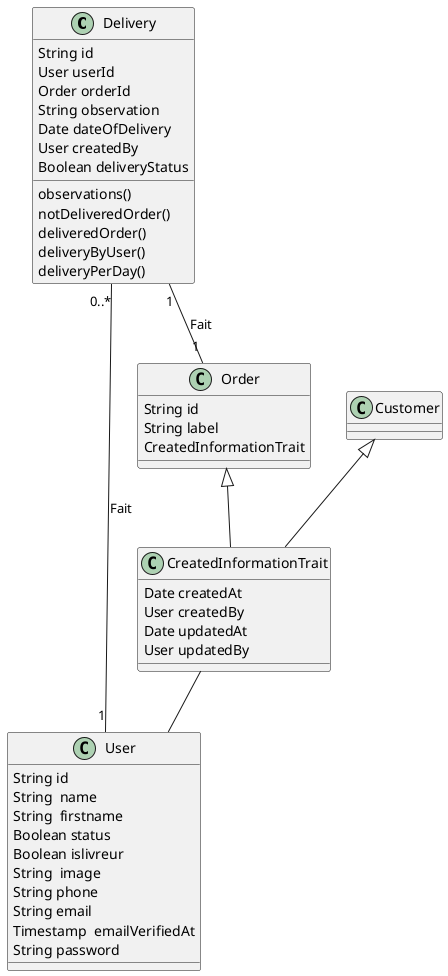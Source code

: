 @startuml "Livraisons"

class Delivery{
  String id
  User userId
  Order orderId
  String observation
  Date dateOfDelivery
  User createdBy
  Boolean deliveryStatus
  observations()
  notDeliveredOrder()
  deliveredOrder()
  deliveryByUser()
  deliveryPerDay()
}

class User{
  String id 
  String  name
  String  firstname
  Boolean status
  Boolean islivreur
  String  image
  String phone
  String email
  Timestamp  emailVerifiedAt
  String password
  
}

class Order{
  String id
  String label
  CreatedInformationTrait
}

class CreatedInformationTrait{
  Date createdAt
  User createdBy  
  Date updatedAt
  User updatedBy
}

' Delivery<|-- Order
' Delivery<|-- User

'''Ajouter les multiplicités
Order <|-- CreatedInformationTrait
Customer <|-- CreatedInformationTrait
CreatedInformationTrait -- User

Delivery "1" -- "1" Order : Fait
Delivery "0..*" -- "1" User : Fait

@enduml
